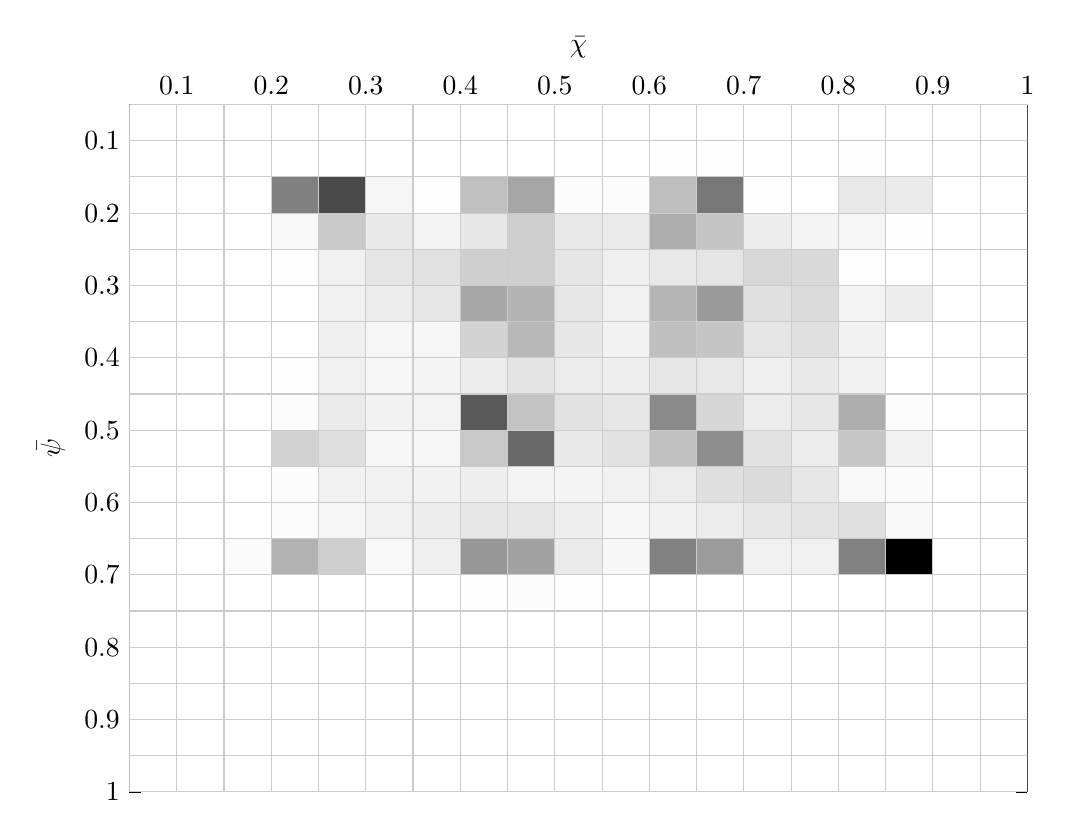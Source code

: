 % This file was created by matlab2tikz.
%
%The latest updates can be retrieved from
%  http://www.mathworks.com/matlabcentral/fileexchange/22022-matlab2tikz-matlab2tikz
%where you can also make suggestions and rate matlab2tikz.
%
\begin{tikzpicture}

\begin{axis}[%
width=4.49in,
height=3.436in,
at={(0.753in,0.478in)},
scale only axis,
separate axis lines,
every outer x axis line/.append style={black},
every x tick label/.append style={font=\color{black}},
every x tick/.append style={black},
xmin=0.05,
xmax=1,
xlabel={$\bar{\chi}$},
every outer y axis line/.append style={black},
every y tick label/.append style={font=\color{black}},
every y tick/.append style={black},
y dir=reverse,
ymin=0.05,
ymax=1,
ylabel={$\bar{\psi}$},
axis background/.style={fill=white},
xticklabel pos=right
]

\addplot[%
surf,
shader=flat corner, draw=white!80!black, colormap={mymap}{[1pt] rgb(0pt)=(1,1,1); rgb(63pt)=(0,0,0)}, mesh/rows=20]
table[row sep=crcr, point meta=\thisrow{c}] {%
%
x	y	c\\
0.05	0.05	0\\
0.05	0.1	0\\
0.05	0.15	0\\
0.05	0.2	0\\
0.05	0.25	0\\
0.05	0.3	0\\
0.05	0.35	0\\
0.05	0.4	0\\
0.05	0.45	0\\
0.05	0.5	0\\
0.05	0.55	0\\
0.05	0.6	0\\
0.05	0.65	0\\
0.05	0.7	0\\
0.05	0.75	0\\
0.05	0.8	0\\
0.05	0.85	0\\
0.05	0.9	0\\
0.05	0.95	0\\
0.05	1	0\\
0.1	0.05	0\\
0.1	0.1	0\\
0.1	0.15	0\\
0.1	0.2	0\\
0.1	0.25	0\\
0.1	0.3	0\\
0.1	0.35	0\\
0.1	0.4	0\\
0.1	0.45	0\\
0.1	0.5	0\\
0.1	0.55	0\\
0.1	0.6	0\\
0.1	0.65	0\\
0.1	0.7	0\\
0.1	0.75	0\\
0.1	0.8	0\\
0.1	0.85	0\\
0.1	0.9	0\\
0.1	0.95	0\\
0.1	1	0\\
0.15	0.05	0\\
0.15	0.1	0\\
0.15	0.15	0\\
0.15	0.2	0\\
0.15	0.25	0\\
0.15	0.3	0\\
0.15	0.35	0\\
0.15	0.4	0\\
0.15	0.45	0\\
0.15	0.5	0\\
0.15	0.55	0\\
0.15	0.6	0\\
0.15	0.65	37\\
0.15	0.7	0\\
0.15	0.75	0\\
0.15	0.8	0\\
0.15	0.85	0\\
0.15	0.9	0\\
0.15	0.95	0\\
0.15	1	0\\
0.2	0.05	0\\
0.2	0.1	0\\
0.2	0.15	1067\\
0.2	0.2	55\\
0.2	0.25	9\\
0.2	0.3	0\\
0.2	0.35	0\\
0.2	0.4	14\\
0.2	0.45	21\\
0.2	0.5	378\\
0.2	0.55	26\\
0.2	0.6	23\\
0.2	0.65	649\\
0.2	0.7	0\\
0.2	0.75	0\\
0.2	0.8	0\\
0.2	0.85	0\\
0.2	0.9	0\\
0.2	0.95	0\\
0.2	1	0\\
0.25	0.05	0\\
0.25	0.1	0\\
0.25	0.15	1526\\
0.25	0.2	458\\
0.25	0.25	125\\
0.25	0.3	124\\
0.25	0.35	132\\
0.25	0.4	127\\
0.25	0.45	178\\
0.25	0.5	265\\
0.25	0.55	114\\
0.25	0.6	83\\
0.25	0.65	412\\
0.25	0.7	1\\
0.25	0.75	0\\
0.25	0.8	0\\
0.25	0.85	0\\
0.25	0.9	0\\
0.25	0.95	0\\
0.25	1	0\\
0.3	0.05	0\\
0.3	0.1	0\\
0.3	0.15	76\\
0.3	0.2	183\\
0.3	0.25	220\\
0.3	0.3	158\\
0.3	0.35	81\\
0.3	0.4	70\\
0.3	0.45	107\\
0.3	0.5	76\\
0.3	0.55	115\\
0.3	0.6	128\\
0.3	0.65	61\\
0.3	0.7	0\\
0.3	0.75	0\\
0.3	0.8	0\\
0.3	0.85	0\\
0.3	0.9	0\\
0.3	0.95	0\\
0.3	1	0\\
0.35	0.05	0\\
0.35	0.1	1\\
0.35	0.15	15\\
0.35	0.2	101\\
0.35	0.25	250\\
0.35	0.3	212\\
0.35	0.35	72\\
0.35	0.4	91\\
0.35	0.45	97\\
0.35	0.5	76\\
0.35	0.55	110\\
0.35	0.6	159\\
0.35	0.65	137\\
0.35	0.7	0\\
0.35	0.75	0\\
0.35	0.8	0\\
0.35	0.85	0\\
0.35	0.9	0\\
0.35	0.95	0\\
0.35	1	0\\
0.4	0.05	0\\
0.4	0.1	0\\
0.4	0.15	525\\
0.4	0.2	198\\
0.4	0.25	399\\
0.4	0.3	740\\
0.4	0.35	370\\
0.4	0.4	147\\
0.4	0.45	1393\\
0.4	0.5	462\\
0.4	0.55	144\\
0.4	0.6	205\\
0.4	0.65	876\\
0.4	0.7	17\\
0.4	0.75	0\\
0.4	0.8	0\\
0.4	0.85	0\\
0.4	0.9	0\\
0.4	0.95	0\\
0.4	1	0\\
0.45	0.05	0\\
0.45	0.1	0\\
0.45	0.15	747\\
0.45	0.2	408\\
0.45	0.25	409\\
0.45	0.3	635\\
0.45	0.35	598\\
0.45	0.4	227\\
0.45	0.45	506\\
0.45	0.5	1259\\
0.45	0.55	102\\
0.45	0.6	213\\
0.45	0.65	780\\
0.45	0.7	22\\
0.45	0.75	0\\
0.45	0.8	0\\
0.45	0.85	0\\
0.45	0.9	0\\
0.45	0.95	0\\
0.45	1	0\\
0.5	0.05	0\\
0.5	0.1	0\\
0.5	0.15	22\\
0.5	0.2	197\\
0.5	0.25	216\\
0.5	0.3	212\\
0.5	0.35	203\\
0.5	0.4	165\\
0.5	0.45	241\\
0.5	0.5	187\\
0.5	0.55	94\\
0.5	0.6	145\\
0.5	0.65	174\\
0.5	0.7	6\\
0.5	0.75	0\\
0.5	0.8	0\\
0.5	0.85	0\\
0.5	0.9	0\\
0.5	0.95	0\\
0.5	1	0\\
0.55	0.05	0\\
0.55	0.1	1\\
0.55	0.15	29\\
0.55	0.2	179\\
0.55	0.25	138\\
0.55	0.3	129\\
0.55	0.35	113\\
0.55	0.4	146\\
0.55	0.45	214\\
0.55	0.5	240\\
0.55	0.55	117\\
0.55	0.6	66\\
0.55	0.65	63\\
0.55	0.7	1\\
0.55	0.75	0\\
0.55	0.8	0\\
0.55	0.85	0\\
0.55	0.9	0\\
0.55	0.95	0\\
0.55	1	0\\
0.6	0.05	0\\
0.6	0.1	12\\
0.6	0.15	546\\
0.6	0.2	690\\
0.6	0.25	196\\
0.6	0.3	625\\
0.6	0.35	538\\
0.6	0.4	212\\
0.6	0.45	985\\
0.6	0.5	529\\
0.6	0.55	172\\
0.6	0.6	105\\
0.6	0.65	1054\\
0.6	0.7	0\\
0.6	0.75	0\\
0.6	0.8	0\\
0.6	0.85	0\\
0.6	0.9	0\\
0.6	0.95	0\\
0.6	1	0\\
0.65	0.05	1\\
0.65	0.1	5\\
0.65	0.15	1134\\
0.65	0.2	488\\
0.65	0.25	216\\
0.65	0.3	851\\
0.65	0.35	484\\
0.65	0.4	190\\
0.65	0.45	347\\
0.65	0.5	950\\
0.65	0.55	268\\
0.65	0.6	163\\
0.65	0.65	827\\
0.65	0.7	0\\
0.65	0.75	0\\
0.65	0.8	0\\
0.65	0.85	0\\
0.65	0.9	0\\
0.65	0.95	0\\
0.65	1	0\\
0.7	0.05	0\\
0.7	0.1	0\\
0.7	0.15	12\\
0.7	0.2	150\\
0.7	0.25	334\\
0.7	0.3	256\\
0.7	0.35	219\\
0.7	0.4	134\\
0.7	0.45	161\\
0.7	0.5	242\\
0.7	0.55	304\\
0.7	0.6	198\\
0.7	0.65	123\\
0.7	0.7	0\\
0.7	0.75	1\\
0.7	0.8	0\\
0.7	0.85	0\\
0.7	0.9	0\\
0.7	0.95	0\\
0.7	1	0\\
0.75	0.05	0\\
0.75	0.1	0\\
0.75	0.15	1\\
0.75	0.2	90\\
0.75	0.25	322\\
0.75	0.3	306\\
0.75	0.35	262\\
0.75	0.4	188\\
0.75	0.45	202\\
0.75	0.5	158\\
0.75	0.55	208\\
0.75	0.6	234\\
0.75	0.65	124\\
0.75	0.7	0\\
0.75	0.75	0\\
0.75	0.8	0\\
0.75	0.85	0\\
0.75	0.9	0\\
0.75	0.95	0\\
0.75	1	0\\
0.8	0.05	0\\
0.8	0.1	5\\
0.8	0.15	195\\
0.8	0.2	85\\
0.8	0.25	15\\
0.8	0.3	103\\
0.8	0.35	111\\
0.8	0.4	108\\
0.8	0.45	685\\
0.8	0.5	479\\
0.8	0.55	60\\
0.8	0.6	260\\
0.8	0.65	1054\\
0.8	0.7	2\\
0.8	0.75	0\\
0.8	0.8	0\\
0.8	0.85	0\\
0.8	0.9	0\\
0.8	0.95	0\\
0.8	1	0\\
0.85	0.05	0\\
0.85	0.1	1\\
0.85	0.15	178\\
0.85	0.2	6\\
0.85	0.25	0\\
0.85	0.3	147\\
0.85	0.35	2\\
0.85	0.4	0\\
0.85	0.45	25\\
0.85	0.5	118\\
0.85	0.55	34\\
0.85	0.6	61\\
0.85	0.65	2141\\
0.85	0.7	0\\
0.85	0.75	0\\
0.85	0.8	0\\
0.85	0.85	0\\
0.85	0.9	0\\
0.85	0.95	0\\
0.85	1	0\\
0.9	0.05	0\\
0.9	0.1	0\\
0.9	0.15	0\\
0.9	0.2	0\\
0.9	0.25	0\\
0.9	0.3	0\\
0.9	0.35	0\\
0.9	0.4	0\\
0.9	0.45	0\\
0.9	0.5	1\\
0.9	0.55	0\\
0.9	0.6	0\\
0.9	0.65	4\\
0.9	0.7	0\\
0.9	0.75	0\\
0.9	0.8	0\\
0.9	0.85	0\\
0.9	0.9	0\\
0.9	0.95	0\\
0.9	1	0\\
0.95	0.05	1\\
0.95	0.1	0\\
0.95	0.15	0\\
0.95	0.2	0\\
0.95	0.25	0\\
0.95	0.3	0\\
0.95	0.35	0\\
0.95	0.4	0\\
0.95	0.45	0\\
0.95	0.5	0\\
0.95	0.55	0\\
0.95	0.6	0\\
0.95	0.65	0\\
0.95	0.7	0\\
0.95	0.75	0\\
0.95	0.8	0\\
0.95	0.85	0\\
0.95	0.9	0\\
0.95	0.95	0\\
0.95	1	0\\
1	0.05	1\\
1	0.1	0\\
1	0.15	0\\
1	0.2	0\\
1	0.25	0\\
1	0.3	0\\
1	0.35	0\\
1	0.4	0\\
1	0.45	0\\
1	0.5	0\\
1	0.55	0\\
1	0.6	0\\
1	0.65	0\\
1	0.7	0\\
1	0.75	0\\
1	0.8	0\\
1	0.85	0\\
1	0.9	0\\
1	0.95	0\\
1	1	1\\
};
\end{axis}
\end{tikzpicture}%